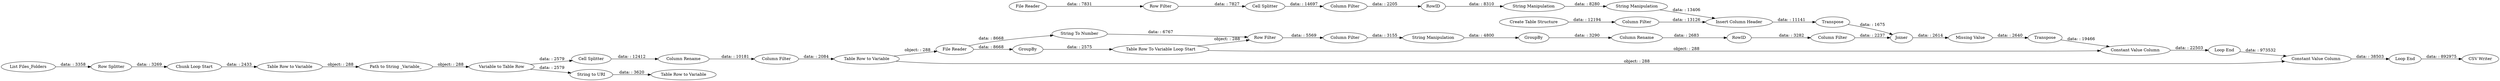 digraph {
	"-4514730743875211131_26" [label=RowID]
	"-4514730743875211131_2" [label="File Reader"]
	"-4514730743875211131_7" [label="List Files_Folders"]
	"-4514730743875211131_24" [label="Create Table Structure"]
	"-4514730743875211131_40" [label=GroupBy]
	"-4514730743875211131_52" [label="CSV Writer"]
	"6838989004588935559_18" [label="Column Rename"]
	"-4514730743875211131_45" [label="Missing Value"]
	"-4514730743875211131_3" [label="Row Filter"]
	"-4514730743875211131_43" [label="Loop End"]
	"6838989004588935559_20" [label="Table Row to Variable"]
	"6838989004588935559_11" [label="Table Row to Variable"]
	"-4514730743875211131_20" [label="Column Filter"]
	"-4514730743875211131_27" [label="String Manipulation"]
	"-4514730743875211131_37" [label=Joiner]
	"6838989004588935559_13" [label="String to URI"]
	"-4514730743875211131_28" [label="String Manipulation"]
	"-4514730743875211131_35" [label=Transpose]
	"6838989004588935559_12" [label="Path to String _Variable_"]
	"-4514730743875211131_29" [label="Column Filter"]
	"6838989004588935559_14" [label="Variable to Table Row"]
	"-4514730743875211131_33" [label="Table Row To Variable Loop Start"]
	"6838989004588935559_17" [label="Cell Splitter"]
	"-4514730743875211131_47" [label="Constant Value Column"]
	"-4514730743875211131_8" [label="Row Splitter"]
	"-4514730743875211131_34" [label="Column Filter"]
	"6838989004588935559_15" [label="Table Row to Variable"]
	"-4514730743875211131_25" [label="Insert Column Header"]
	"-4514730743875211131_39" [label=RowID]
	"-4514730743875211131_9" [label="File Reader"]
	"-4514730743875211131_41" [label="Column Rename"]
	"6838989004588935559_19" [label="Column Filter"]
	"-4514730743875211131_30" [label=GroupBy]
	"-4514730743875211131_42" [label="Column Filter"]
	"-4514730743875211131_50" [label="Loop End"]
	"-4514730743875211131_4" [label="Cell Splitter"]
	"-4514730743875211131_49" [label="Chunk Loop Start"]
	"-4514730743875211131_31" [label="Row Filter"]
	"-4514730743875211131_51" [label="String To Number"]
	"-4514730743875211131_48" [label="Constant Value Column"]
	"-4514730743875211131_38" [label="String Manipulation"]
	"-4514730743875211131_36" [label=Transpose]
	"-4514730743875211131_33" -> "-4514730743875211131_31" [label="object: : 288"]
	"-4514730743875211131_28" -> "-4514730743875211131_25" [label="data: : 13406"]
	"-4514730743875211131_2" -> "-4514730743875211131_3" [label="data: : 7831"]
	"-4514730743875211131_42" -> "-4514730743875211131_37" [label="data: : 2237"]
	"-4514730743875211131_9" -> "-4514730743875211131_51" [label="data: : 8668"]
	"-4514730743875211131_8" -> "-4514730743875211131_49" [label="data: : 3269"]
	"-4514730743875211131_43" -> "-4514730743875211131_47" [label="data: : 973532"]
	"-4514730743875211131_9" -> "-4514730743875211131_30" [label="data: : 8668"]
	"-4514730743875211131_26" -> "-4514730743875211131_27" [label="data: : 8310"]
	"-4514730743875211131_38" -> "-4514730743875211131_40" [label="data: : 4800"]
	"6838989004588935559_19" -> "6838989004588935559_20" [label="data: : 2084"]
	"-4514730743875211131_51" -> "-4514730743875211131_31" [label="data: : 6767"]
	"6838989004588935559_14" -> "6838989004588935559_17" [label="data: : 2579"]
	"-4514730743875211131_36" -> "-4514730743875211131_37" [label="data: : 1675"]
	"6838989004588935559_17" -> "6838989004588935559_18" [label="data: : 12412"]
	"-4514730743875211131_33" -> "-4514730743875211131_48" [label="object: : 288"]
	"-4514730743875211131_39" -> "-4514730743875211131_42" [label="data: : 3282"]
	"-4514730743875211131_30" -> "-4514730743875211131_33" [label="data: : 2575"]
	"-4514730743875211131_50" -> "-4514730743875211131_52" [label="data: : 892975"]
	"-4514730743875211131_4" -> "-4514730743875211131_20" [label="data: : 14697"]
	"-4514730743875211131_34" -> "-4514730743875211131_38" [label="data: : 3155"]
	"-4514730743875211131_20" -> "-4514730743875211131_26" [label="data: : 2205"]
	"-4514730743875211131_45" -> "-4514730743875211131_35" [label="data: : 2640"]
	"-4514730743875211131_27" -> "-4514730743875211131_28" [label="data: : 8280"]
	"-4514730743875211131_37" -> "-4514730743875211131_45" [label="data: : 2614"]
	"-4514730743875211131_40" -> "-4514730743875211131_41" [label="data: : 3290"]
	"-4514730743875211131_48" -> "-4514730743875211131_43" [label="data: : 22503"]
	"-4514730743875211131_31" -> "-4514730743875211131_34" [label="data: : 5569"]
	"-4514730743875211131_24" -> "-4514730743875211131_29" [label="data: : 12194"]
	"-4514730743875211131_47" -> "-4514730743875211131_50" [label="data: : 38503"]
	"-4514730743875211131_3" -> "-4514730743875211131_4" [label="data: : 7827"]
	"6838989004588935559_11" -> "6838989004588935559_12" [label="object: : 288"]
	"6838989004588935559_20" -> "-4514730743875211131_47" [label="object: : 288"]
	"6838989004588935559_12" -> "6838989004588935559_14" [label="object: : 288"]
	"-4514730743875211131_29" -> "-4514730743875211131_25" [label="data: : 13126"]
	"6838989004588935559_13" -> "6838989004588935559_15" [label="data: : 3620"]
	"-4514730743875211131_7" -> "-4514730743875211131_8" [label="data: : 3358"]
	"6838989004588935559_20" -> "-4514730743875211131_9" [label="object: : 288"]
	"-4514730743875211131_49" -> "6838989004588935559_11" [label="data: : 2433"]
	"-4514730743875211131_41" -> "-4514730743875211131_39" [label="data: : 2683"]
	"-4514730743875211131_35" -> "-4514730743875211131_48" [label="data: : 19466"]
	"6838989004588935559_18" -> "6838989004588935559_19" [label="data: : 10181"]
	"-4514730743875211131_25" -> "-4514730743875211131_36" [label="data: : 11141"]
	"6838989004588935559_14" -> "6838989004588935559_13" [label="data: : 2579"]
	rankdir=LR
}
